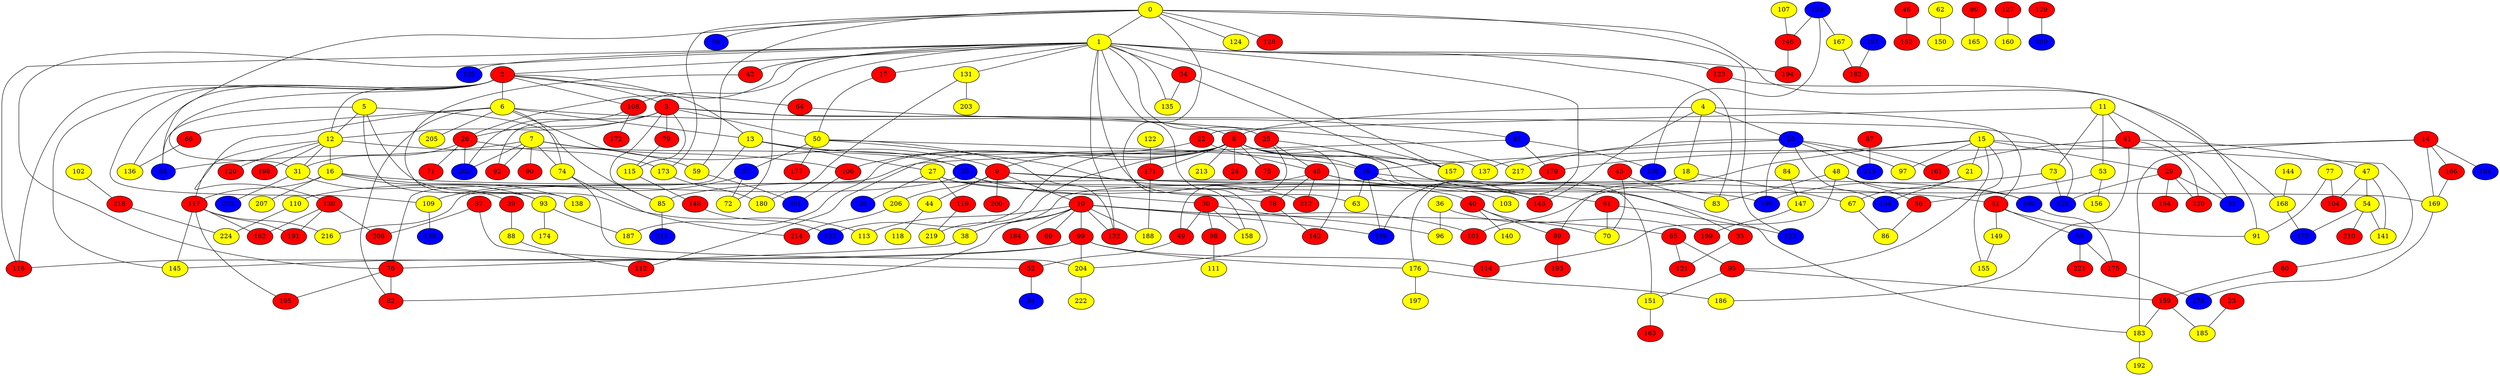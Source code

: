 graph {
0 [style = filled fillcolor = yellow];
1 [style = filled fillcolor = yellow];
2 [style = filled fillcolor = red];
3 [style = filled fillcolor = red];
4 [style = filled fillcolor = yellow];
5 [style = filled fillcolor = yellow];
6 [style = filled fillcolor = yellow];
7 [style = filled fillcolor = yellow];
8 [style = filled fillcolor = red];
9 [style = filled fillcolor = red];
10 [style = filled fillcolor = red];
11 [style = filled fillcolor = yellow];
12 [style = filled fillcolor = yellow];
13 [style = filled fillcolor = yellow];
14 [style = filled fillcolor = red];
15 [style = filled fillcolor = yellow];
16 [style = filled fillcolor = yellow];
17 [style = filled fillcolor = red];
18 [style = filled fillcolor = yellow];
19 [style = filled fillcolor = blue];
20 [style = filled fillcolor = blue];
21 [style = filled fillcolor = yellow];
22 [style = filled fillcolor = red];
23 [style = filled fillcolor = red];
24 [style = filled fillcolor = red];
25 [style = filled fillcolor = red];
26 [style = filled fillcolor = red];
27 [style = filled fillcolor = yellow];
28 [style = filled fillcolor = blue];
29 [style = filled fillcolor = red];
30 [style = filled fillcolor = red];
31 [style = filled fillcolor = yellow];
32 [style = filled fillcolor = blue];
33 [style = filled fillcolor = blue];
34 [style = filled fillcolor = red];
35 [style = filled fillcolor = red];
36 [style = filled fillcolor = yellow];
37 [style = filled fillcolor = red];
38 [style = filled fillcolor = yellow];
39 [style = filled fillcolor = red];
40 [style = filled fillcolor = red];
41 [style = filled fillcolor = red];
42 [style = filled fillcolor = red];
43 [style = filled fillcolor = red];
44 [style = filled fillcolor = yellow];
45 [style = filled fillcolor = red];
46 [style = filled fillcolor = red];
47 [style = filled fillcolor = yellow];
48 [style = filled fillcolor = yellow];
49 [style = filled fillcolor = red];
50 [style = filled fillcolor = yellow];
51 [style = filled fillcolor = red];
52 [style = filled fillcolor = red];
53 [style = filled fillcolor = yellow];
54 [style = filled fillcolor = yellow];
55 [style = filled fillcolor = blue];
56 [style = filled fillcolor = red];
57 [style = filled fillcolor = blue];
58 [style = filled fillcolor = blue];
59 [style = filled fillcolor = yellow];
60 [style = filled fillcolor = red];
61 [style = filled fillcolor = red];
62 [style = filled fillcolor = yellow];
63 [style = filled fillcolor = yellow];
64 [style = filled fillcolor = red];
65 [style = filled fillcolor = red];
66 [style = filled fillcolor = red];
67 [style = filled fillcolor = yellow];
68 [style = filled fillcolor = blue];
69 [style = filled fillcolor = red];
70 [style = filled fillcolor = yellow];
71 [style = filled fillcolor = red];
72 [style = filled fillcolor = yellow];
73 [style = filled fillcolor = yellow];
74 [style = filled fillcolor = yellow];
75 [style = filled fillcolor = red];
76 [style = filled fillcolor = red];
77 [style = filled fillcolor = yellow];
78 [style = filled fillcolor = red];
79 [style = filled fillcolor = red];
80 [style = filled fillcolor = red];
81 [style = filled fillcolor = blue];
82 [style = filled fillcolor = red];
83 [style = filled fillcolor = yellow];
84 [style = filled fillcolor = yellow];
85 [style = filled fillcolor = yellow];
86 [style = filled fillcolor = yellow];
87 [style = filled fillcolor = red];
88 [style = filled fillcolor = yellow];
89 [style = filled fillcolor = red];
90 [style = filled fillcolor = red];
91 [style = filled fillcolor = yellow];
92 [style = filled fillcolor = red];
93 [style = filled fillcolor = yellow];
94 [style = filled fillcolor = blue];
95 [style = filled fillcolor = red];
96 [style = filled fillcolor = yellow];
97 [style = filled fillcolor = yellow];
98 [style = filled fillcolor = red];
99 [style = filled fillcolor = red];
100 [style = filled fillcolor = blue];
101 [style = filled fillcolor = red];
102 [style = filled fillcolor = yellow];
103 [style = filled fillcolor = yellow];
104 [style = filled fillcolor = red];
105 [style = filled fillcolor = blue];
106 [style = filled fillcolor = red];
107 [style = filled fillcolor = yellow];
108 [style = filled fillcolor = red];
109 [style = filled fillcolor = yellow];
110 [style = filled fillcolor = yellow];
111 [style = filled fillcolor = yellow];
112 [style = filled fillcolor = red];
113 [style = filled fillcolor = yellow];
114 [style = filled fillcolor = red];
115 [style = filled fillcolor = yellow];
116 [style = filled fillcolor = red];
117 [style = filled fillcolor = red];
118 [style = filled fillcolor = yellow];
119 [style = filled fillcolor = red];
120 [style = filled fillcolor = red];
121 [style = filled fillcolor = red];
122 [style = filled fillcolor = yellow];
123 [style = filled fillcolor = red];
124 [style = filled fillcolor = yellow];
125 [style = filled fillcolor = blue];
126 [style = filled fillcolor = blue];
127 [style = filled fillcolor = red];
128 [style = filled fillcolor = red];
129 [style = filled fillcolor = red];
130 [style = filled fillcolor = red];
131 [style = filled fillcolor = yellow];
132 [style = filled fillcolor = red];
133 [style = filled fillcolor = blue];
134 [style = filled fillcolor = blue];
135 [style = filled fillcolor = yellow];
136 [style = filled fillcolor = yellow];
137 [style = filled fillcolor = yellow];
138 [style = filled fillcolor = yellow];
139 [style = filled fillcolor = blue];
140 [style = filled fillcolor = yellow];
141 [style = filled fillcolor = yellow];
142 [style = filled fillcolor = red];
143 [style = filled fillcolor = red];
144 [style = filled fillcolor = yellow];
145 [style = filled fillcolor = yellow];
146 [style = filled fillcolor = red];
147 [style = filled fillcolor = yellow];
148 [style = filled fillcolor = red];
149 [style = filled fillcolor = yellow];
150 [style = filled fillcolor = yellow];
151 [style = filled fillcolor = yellow];
152 [style = filled fillcolor = red];
153 [style = filled fillcolor = blue];
154 [style = filled fillcolor = red];
155 [style = filled fillcolor = yellow];
156 [style = filled fillcolor = yellow];
157 [style = filled fillcolor = yellow];
158 [style = filled fillcolor = yellow];
159 [style = filled fillcolor = red];
160 [style = filled fillcolor = yellow];
161 [style = filled fillcolor = red];
162 [style = filled fillcolor = red];
163 [style = filled fillcolor = red];
164 [style = filled fillcolor = blue];
165 [style = filled fillcolor = yellow];
166 [style = filled fillcolor = red];
167 [style = filled fillcolor = yellow];
168 [style = filled fillcolor = yellow];
169 [style = filled fillcolor = yellow];
170 [style = filled fillcolor = blue];
171 [style = filled fillcolor = red];
172 [style = filled fillcolor = red];
173 [style = filled fillcolor = yellow];
174 [style = filled fillcolor = yellow];
175 [style = filled fillcolor = red];
176 [style = filled fillcolor = yellow];
177 [style = filled fillcolor = red];
178 [style = filled fillcolor = blue];
179 [style = filled fillcolor = red];
180 [style = filled fillcolor = yellow];
181 [style = filled fillcolor = blue];
182 [style = filled fillcolor = red];
183 [style = filled fillcolor = yellow];
184 [style = filled fillcolor = red];
185 [style = filled fillcolor = yellow];
186 [style = filled fillcolor = yellow];
187 [style = filled fillcolor = yellow];
188 [style = filled fillcolor = yellow];
189 [style = filled fillcolor = blue];
190 [style = filled fillcolor = blue];
191 [style = filled fillcolor = red];
192 [style = filled fillcolor = yellow];
193 [style = filled fillcolor = red];
194 [style = filled fillcolor = red];
195 [style = filled fillcolor = red];
196 [style = filled fillcolor = blue];
197 [style = filled fillcolor = yellow];
198 [style = filled fillcolor = red];
199 [style = filled fillcolor = red];
200 [style = filled fillcolor = red];
201 [style = filled fillcolor = blue];
202 [style = filled fillcolor = blue];
203 [style = filled fillcolor = yellow];
204 [style = filled fillcolor = yellow];
205 [style = filled fillcolor = yellow];
206 [style = filled fillcolor = yellow];
207 [style = filled fillcolor = yellow];
208 [style = filled fillcolor = red];
209 [style = filled fillcolor = blue];
210 [style = filled fillcolor = red];
211 [style = filled fillcolor = blue];
212 [style = filled fillcolor = red];
213 [style = filled fillcolor = yellow];
214 [style = filled fillcolor = red];
215 [style = filled fillcolor = blue];
216 [style = filled fillcolor = yellow];
217 [style = filled fillcolor = yellow];
218 [style = filled fillcolor = red];
219 [style = filled fillcolor = yellow];
220 [style = filled fillcolor = red];
221 [style = filled fillcolor = red];
222 [style = filled fillcolor = yellow];
223 [style = filled fillcolor = blue];
224 [style = filled fillcolor = yellow];
0 -- 68;
0 -- 59;
0 -- 58;
0 -- 1;
0 -- 91;
0 -- 124;
0 -- 125;
0 -- 128;
0 -- 158;
0 -- 173;
1 -- 2;
1 -- 17;
1 -- 25;
1 -- 26;
1 -- 34;
1 -- 42;
1 -- 63;
1 -- 72;
1 -- 76;
1 -- 83;
1 -- 105;
1 -- 108;
1 -- 116;
1 -- 123;
1 -- 131;
1 -- 132;
1 -- 135;
1 -- 157;
1 -- 176;
1 -- 194;
1 -- 204;
2 -- 3;
2 -- 6;
2 -- 12;
2 -- 13;
2 -- 31;
2 -- 64;
2 -- 108;
2 -- 109;
2 -- 116;
2 -- 136;
2 -- 145;
3 -- 8;
3 -- 12;
3 -- 26;
3 -- 50;
3 -- 79;
3 -- 85;
3 -- 92;
3 -- 115;
3 -- 126;
4 -- 8;
4 -- 18;
4 -- 20;
4 -- 51;
4 -- 143;
5 -- 12;
5 -- 68;
5 -- 85;
5 -- 93;
5 -- 113;
6 -- 9;
6 -- 13;
6 -- 66;
6 -- 74;
6 -- 82;
6 -- 130;
6 -- 205;
6 -- 217;
7 -- 33;
7 -- 68;
7 -- 74;
7 -- 90;
7 -- 92;
7 -- 106;
7 -- 202;
8 -- 9;
8 -- 19;
8 -- 24;
8 -- 75;
8 -- 112;
8 -- 142;
8 -- 151;
8 -- 153;
8 -- 157;
8 -- 171;
8 -- 183;
8 -- 187;
8 -- 213;
8 -- 219;
9 -- 10;
9 -- 40;
9 -- 44;
9 -- 51;
9 -- 200;
9 -- 206;
10 -- 38;
10 -- 65;
10 -- 69;
10 -- 82;
10 -- 99;
10 -- 101;
10 -- 113;
10 -- 132;
10 -- 184;
10 -- 188;
10 -- 189;
11 -- 22;
11 -- 32;
11 -- 41;
11 -- 53;
11 -- 73;
12 -- 16;
12 -- 31;
12 -- 59;
12 -- 117;
12 -- 120;
12 -- 198;
13 -- 19;
13 -- 27;
13 -- 33;
13 -- 76;
14 -- 19;
14 -- 164;
14 -- 166;
14 -- 169;
14 -- 183;
15 -- 21;
15 -- 29;
15 -- 60;
15 -- 95;
15 -- 97;
15 -- 101;
15 -- 155;
15 -- 179;
16 -- 93;
16 -- 117;
16 -- 138;
16 -- 190;
16 -- 207;
17 -- 50;
18 -- 38;
18 -- 67;
18 -- 89;
19 -- 61;
19 -- 63;
19 -- 100;
19 -- 189;
20 -- 97;
20 -- 134;
20 -- 137;
20 -- 161;
20 -- 190;
20 -- 215;
20 -- 217;
21 -- 67;
21 -- 134;
22 -- 45;
22 -- 106;
23 -- 185;
25 -- 35;
25 -- 45;
25 -- 49;
26 -- 31;
26 -- 71;
26 -- 173;
26 -- 202;
27 -- 28;
27 -- 30;
27 -- 119;
27 -- 143;
29 -- 32;
29 -- 126;
29 -- 154;
29 -- 220;
30 -- 49;
30 -- 96;
30 -- 98;
30 -- 158;
31 -- 39;
31 -- 223;
33 -- 78;
33 -- 110;
33 -- 169;
34 -- 135;
34 -- 157;
35 -- 121;
36 -- 96;
36 -- 199;
37 -- 52;
37 -- 208;
38 -- 76;
39 -- 88;
40 -- 70;
40 -- 89;
40 -- 140;
41 -- 47;
41 -- 161;
41 -- 186;
41 -- 220;
42 -- 138;
43 -- 70;
43 -- 83;
44 -- 118;
45 -- 78;
45 -- 85;
45 -- 103;
45 -- 143;
45 -- 212;
46 -- 152;
47 -- 54;
47 -- 104;
47 -- 141;
48 -- 56;
48 -- 83;
48 -- 100;
48 -- 114;
49 -- 52;
50 -- 57;
50 -- 132;
50 -- 137;
50 -- 177;
50 -- 212;
51 -- 55;
51 -- 91;
51 -- 149;
52 -- 94;
53 -- 56;
53 -- 156;
54 -- 141;
54 -- 170;
54 -- 210;
55 -- 175;
55 -- 221;
56 -- 86;
57 -- 72;
57 -- 109;
59 -- 201;
60 -- 159;
61 -- 70;
61 -- 125;
62 -- 150;
64 -- 81;
65 -- 95;
65 -- 121;
66 -- 136;
67 -- 86;
73 -- 126;
73 -- 190;
74 -- 204;
74 -- 214;
76 -- 82;
76 -- 195;
77 -- 91;
77 -- 104;
78 -- 142;
79 -- 115;
80 -- 165;
81 -- 179;
81 -- 196;
81 -- 216;
84 -- 147;
85 -- 211;
87 -- 215;
88 -- 112;
89 -- 193;
93 -- 174;
93 -- 187;
95 -- 151;
95 -- 159;
98 -- 111;
99 -- 114;
99 -- 116;
99 -- 145;
99 -- 176;
99 -- 204;
100 -- 175;
102 -- 218;
106 -- 201;
107 -- 146;
108 -- 172;
108 -- 202;
109 -- 139;
110 -- 224;
115 -- 148;
117 -- 145;
117 -- 162;
117 -- 191;
117 -- 195;
117 -- 216;
119 -- 219;
122 -- 171;
123 -- 168;
127 -- 160;
129 -- 209;
130 -- 162;
130 -- 191;
130 -- 208;
131 -- 180;
131 -- 203;
133 -- 146;
133 -- 167;
133 -- 196;
144 -- 168;
146 -- 194;
147 -- 199;
148 -- 153;
149 -- 155;
151 -- 163;
159 -- 183;
159 -- 185;
166 -- 169;
167 -- 182;
168 -- 170;
169 -- 178;
171 -- 188;
173 -- 180;
175 -- 178;
176 -- 186;
176 -- 197;
179 -- 189;
181 -- 182;
183 -- 192;
204 -- 222;
206 -- 214;
218 -- 224;
}
